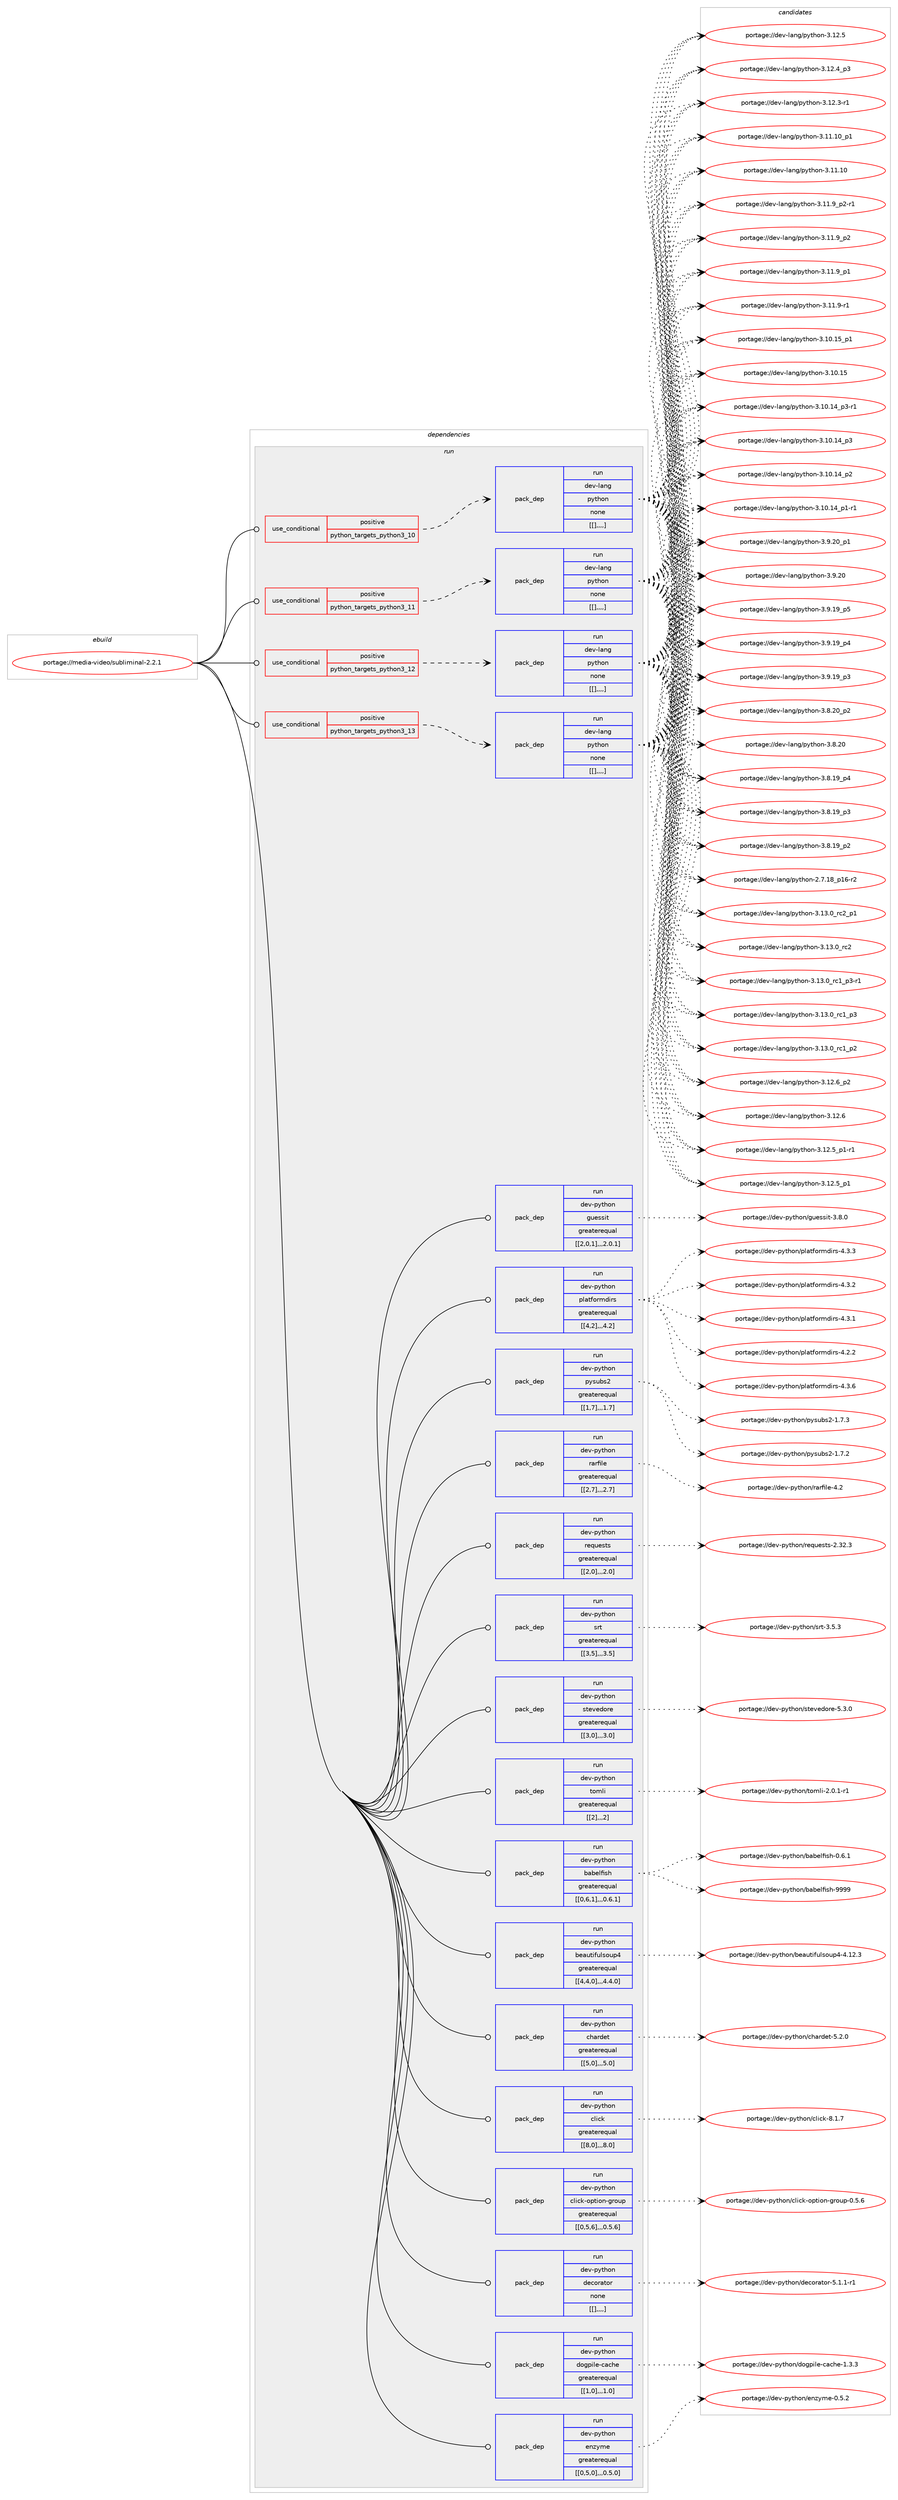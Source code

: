 digraph prolog {

# *************
# Graph options
# *************

newrank=true;
concentrate=true;
compound=true;
graph [rankdir=LR,fontname=Helvetica,fontsize=10,ranksep=1.5];#, ranksep=2.5, nodesep=0.2];
edge  [arrowhead=vee];
node  [fontname=Helvetica,fontsize=10];

# **********
# The ebuild
# **********

subgraph cluster_leftcol {
color=gray;
label=<<i>ebuild</i>>;
id [label="portage://media-video/subliminal-2.2.1", color=red, width=4, href="../media-video/subliminal-2.2.1.svg"];
}

# ****************
# The dependencies
# ****************

subgraph cluster_midcol {
color=gray;
label=<<i>dependencies</i>>;
subgraph cluster_compile {
fillcolor="#eeeeee";
style=filled;
label=<<i>compile</i>>;
}
subgraph cluster_compileandrun {
fillcolor="#eeeeee";
style=filled;
label=<<i>compile and run</i>>;
}
subgraph cluster_run {
fillcolor="#eeeeee";
style=filled;
label=<<i>run</i>>;
subgraph cond89924 {
dependency345415 [label=<<TABLE BORDER="0" CELLBORDER="1" CELLSPACING="0" CELLPADDING="4"><TR><TD ROWSPAN="3" CELLPADDING="10">use_conditional</TD></TR><TR><TD>positive</TD></TR><TR><TD>python_targets_python3_10</TD></TR></TABLE>>, shape=none, color=red];
subgraph pack252915 {
dependency345416 [label=<<TABLE BORDER="0" CELLBORDER="1" CELLSPACING="0" CELLPADDING="4" WIDTH="220"><TR><TD ROWSPAN="6" CELLPADDING="30">pack_dep</TD></TR><TR><TD WIDTH="110">run</TD></TR><TR><TD>dev-lang</TD></TR><TR><TD>python</TD></TR><TR><TD>none</TD></TR><TR><TD>[[],,,,]</TD></TR></TABLE>>, shape=none, color=blue];
}
dependency345415:e -> dependency345416:w [weight=20,style="dashed",arrowhead="vee"];
}
id:e -> dependency345415:w [weight=20,style="solid",arrowhead="odot"];
subgraph cond89925 {
dependency345417 [label=<<TABLE BORDER="0" CELLBORDER="1" CELLSPACING="0" CELLPADDING="4"><TR><TD ROWSPAN="3" CELLPADDING="10">use_conditional</TD></TR><TR><TD>positive</TD></TR><TR><TD>python_targets_python3_11</TD></TR></TABLE>>, shape=none, color=red];
subgraph pack252916 {
dependency345418 [label=<<TABLE BORDER="0" CELLBORDER="1" CELLSPACING="0" CELLPADDING="4" WIDTH="220"><TR><TD ROWSPAN="6" CELLPADDING="30">pack_dep</TD></TR><TR><TD WIDTH="110">run</TD></TR><TR><TD>dev-lang</TD></TR><TR><TD>python</TD></TR><TR><TD>none</TD></TR><TR><TD>[[],,,,]</TD></TR></TABLE>>, shape=none, color=blue];
}
dependency345417:e -> dependency345418:w [weight=20,style="dashed",arrowhead="vee"];
}
id:e -> dependency345417:w [weight=20,style="solid",arrowhead="odot"];
subgraph cond89926 {
dependency345419 [label=<<TABLE BORDER="0" CELLBORDER="1" CELLSPACING="0" CELLPADDING="4"><TR><TD ROWSPAN="3" CELLPADDING="10">use_conditional</TD></TR><TR><TD>positive</TD></TR><TR><TD>python_targets_python3_12</TD></TR></TABLE>>, shape=none, color=red];
subgraph pack252917 {
dependency345420 [label=<<TABLE BORDER="0" CELLBORDER="1" CELLSPACING="0" CELLPADDING="4" WIDTH="220"><TR><TD ROWSPAN="6" CELLPADDING="30">pack_dep</TD></TR><TR><TD WIDTH="110">run</TD></TR><TR><TD>dev-lang</TD></TR><TR><TD>python</TD></TR><TR><TD>none</TD></TR><TR><TD>[[],,,,]</TD></TR></TABLE>>, shape=none, color=blue];
}
dependency345419:e -> dependency345420:w [weight=20,style="dashed",arrowhead="vee"];
}
id:e -> dependency345419:w [weight=20,style="solid",arrowhead="odot"];
subgraph cond89927 {
dependency345421 [label=<<TABLE BORDER="0" CELLBORDER="1" CELLSPACING="0" CELLPADDING="4"><TR><TD ROWSPAN="3" CELLPADDING="10">use_conditional</TD></TR><TR><TD>positive</TD></TR><TR><TD>python_targets_python3_13</TD></TR></TABLE>>, shape=none, color=red];
subgraph pack252918 {
dependency345422 [label=<<TABLE BORDER="0" CELLBORDER="1" CELLSPACING="0" CELLPADDING="4" WIDTH="220"><TR><TD ROWSPAN="6" CELLPADDING="30">pack_dep</TD></TR><TR><TD WIDTH="110">run</TD></TR><TR><TD>dev-lang</TD></TR><TR><TD>python</TD></TR><TR><TD>none</TD></TR><TR><TD>[[],,,,]</TD></TR></TABLE>>, shape=none, color=blue];
}
dependency345421:e -> dependency345422:w [weight=20,style="dashed",arrowhead="vee"];
}
id:e -> dependency345421:w [weight=20,style="solid",arrowhead="odot"];
subgraph pack252919 {
dependency345423 [label=<<TABLE BORDER="0" CELLBORDER="1" CELLSPACING="0" CELLPADDING="4" WIDTH="220"><TR><TD ROWSPAN="6" CELLPADDING="30">pack_dep</TD></TR><TR><TD WIDTH="110">run</TD></TR><TR><TD>dev-python</TD></TR><TR><TD>babelfish</TD></TR><TR><TD>greaterequal</TD></TR><TR><TD>[[0,6,1],,,0.6.1]</TD></TR></TABLE>>, shape=none, color=blue];
}
id:e -> dependency345423:w [weight=20,style="solid",arrowhead="odot"];
subgraph pack252920 {
dependency345424 [label=<<TABLE BORDER="0" CELLBORDER="1" CELLSPACING="0" CELLPADDING="4" WIDTH="220"><TR><TD ROWSPAN="6" CELLPADDING="30">pack_dep</TD></TR><TR><TD WIDTH="110">run</TD></TR><TR><TD>dev-python</TD></TR><TR><TD>beautifulsoup4</TD></TR><TR><TD>greaterequal</TD></TR><TR><TD>[[4,4,0],,,4.4.0]</TD></TR></TABLE>>, shape=none, color=blue];
}
id:e -> dependency345424:w [weight=20,style="solid",arrowhead="odot"];
subgraph pack252921 {
dependency345425 [label=<<TABLE BORDER="0" CELLBORDER="1" CELLSPACING="0" CELLPADDING="4" WIDTH="220"><TR><TD ROWSPAN="6" CELLPADDING="30">pack_dep</TD></TR><TR><TD WIDTH="110">run</TD></TR><TR><TD>dev-python</TD></TR><TR><TD>chardet</TD></TR><TR><TD>greaterequal</TD></TR><TR><TD>[[5,0],,,5.0]</TD></TR></TABLE>>, shape=none, color=blue];
}
id:e -> dependency345425:w [weight=20,style="solid",arrowhead="odot"];
subgraph pack252922 {
dependency345426 [label=<<TABLE BORDER="0" CELLBORDER="1" CELLSPACING="0" CELLPADDING="4" WIDTH="220"><TR><TD ROWSPAN="6" CELLPADDING="30">pack_dep</TD></TR><TR><TD WIDTH="110">run</TD></TR><TR><TD>dev-python</TD></TR><TR><TD>click</TD></TR><TR><TD>greaterequal</TD></TR><TR><TD>[[8,0],,,8.0]</TD></TR></TABLE>>, shape=none, color=blue];
}
id:e -> dependency345426:w [weight=20,style="solid",arrowhead="odot"];
subgraph pack252923 {
dependency345427 [label=<<TABLE BORDER="0" CELLBORDER="1" CELLSPACING="0" CELLPADDING="4" WIDTH="220"><TR><TD ROWSPAN="6" CELLPADDING="30">pack_dep</TD></TR><TR><TD WIDTH="110">run</TD></TR><TR><TD>dev-python</TD></TR><TR><TD>click-option-group</TD></TR><TR><TD>greaterequal</TD></TR><TR><TD>[[0,5,6],,,0.5.6]</TD></TR></TABLE>>, shape=none, color=blue];
}
id:e -> dependency345427:w [weight=20,style="solid",arrowhead="odot"];
subgraph pack252924 {
dependency345428 [label=<<TABLE BORDER="0" CELLBORDER="1" CELLSPACING="0" CELLPADDING="4" WIDTH="220"><TR><TD ROWSPAN="6" CELLPADDING="30">pack_dep</TD></TR><TR><TD WIDTH="110">run</TD></TR><TR><TD>dev-python</TD></TR><TR><TD>decorator</TD></TR><TR><TD>none</TD></TR><TR><TD>[[],,,,]</TD></TR></TABLE>>, shape=none, color=blue];
}
id:e -> dependency345428:w [weight=20,style="solid",arrowhead="odot"];
subgraph pack252925 {
dependency345429 [label=<<TABLE BORDER="0" CELLBORDER="1" CELLSPACING="0" CELLPADDING="4" WIDTH="220"><TR><TD ROWSPAN="6" CELLPADDING="30">pack_dep</TD></TR><TR><TD WIDTH="110">run</TD></TR><TR><TD>dev-python</TD></TR><TR><TD>dogpile-cache</TD></TR><TR><TD>greaterequal</TD></TR><TR><TD>[[1,0],,,1.0]</TD></TR></TABLE>>, shape=none, color=blue];
}
id:e -> dependency345429:w [weight=20,style="solid",arrowhead="odot"];
subgraph pack252926 {
dependency345430 [label=<<TABLE BORDER="0" CELLBORDER="1" CELLSPACING="0" CELLPADDING="4" WIDTH="220"><TR><TD ROWSPAN="6" CELLPADDING="30">pack_dep</TD></TR><TR><TD WIDTH="110">run</TD></TR><TR><TD>dev-python</TD></TR><TR><TD>enzyme</TD></TR><TR><TD>greaterequal</TD></TR><TR><TD>[[0,5,0],,,0.5.0]</TD></TR></TABLE>>, shape=none, color=blue];
}
id:e -> dependency345430:w [weight=20,style="solid",arrowhead="odot"];
subgraph pack252927 {
dependency345431 [label=<<TABLE BORDER="0" CELLBORDER="1" CELLSPACING="0" CELLPADDING="4" WIDTH="220"><TR><TD ROWSPAN="6" CELLPADDING="30">pack_dep</TD></TR><TR><TD WIDTH="110">run</TD></TR><TR><TD>dev-python</TD></TR><TR><TD>guessit</TD></TR><TR><TD>greaterequal</TD></TR><TR><TD>[[2,0,1],,,2.0.1]</TD></TR></TABLE>>, shape=none, color=blue];
}
id:e -> dependency345431:w [weight=20,style="solid",arrowhead="odot"];
subgraph pack252928 {
dependency345432 [label=<<TABLE BORDER="0" CELLBORDER="1" CELLSPACING="0" CELLPADDING="4" WIDTH="220"><TR><TD ROWSPAN="6" CELLPADDING="30">pack_dep</TD></TR><TR><TD WIDTH="110">run</TD></TR><TR><TD>dev-python</TD></TR><TR><TD>platformdirs</TD></TR><TR><TD>greaterequal</TD></TR><TR><TD>[[4,2],,,4.2]</TD></TR></TABLE>>, shape=none, color=blue];
}
id:e -> dependency345432:w [weight=20,style="solid",arrowhead="odot"];
subgraph pack252929 {
dependency345433 [label=<<TABLE BORDER="0" CELLBORDER="1" CELLSPACING="0" CELLPADDING="4" WIDTH="220"><TR><TD ROWSPAN="6" CELLPADDING="30">pack_dep</TD></TR><TR><TD WIDTH="110">run</TD></TR><TR><TD>dev-python</TD></TR><TR><TD>pysubs2</TD></TR><TR><TD>greaterequal</TD></TR><TR><TD>[[1,7],,,1.7]</TD></TR></TABLE>>, shape=none, color=blue];
}
id:e -> dependency345433:w [weight=20,style="solid",arrowhead="odot"];
subgraph pack252930 {
dependency345434 [label=<<TABLE BORDER="0" CELLBORDER="1" CELLSPACING="0" CELLPADDING="4" WIDTH="220"><TR><TD ROWSPAN="6" CELLPADDING="30">pack_dep</TD></TR><TR><TD WIDTH="110">run</TD></TR><TR><TD>dev-python</TD></TR><TR><TD>rarfile</TD></TR><TR><TD>greaterequal</TD></TR><TR><TD>[[2,7],,,2.7]</TD></TR></TABLE>>, shape=none, color=blue];
}
id:e -> dependency345434:w [weight=20,style="solid",arrowhead="odot"];
subgraph pack252931 {
dependency345435 [label=<<TABLE BORDER="0" CELLBORDER="1" CELLSPACING="0" CELLPADDING="4" WIDTH="220"><TR><TD ROWSPAN="6" CELLPADDING="30">pack_dep</TD></TR><TR><TD WIDTH="110">run</TD></TR><TR><TD>dev-python</TD></TR><TR><TD>requests</TD></TR><TR><TD>greaterequal</TD></TR><TR><TD>[[2,0],,,2.0]</TD></TR></TABLE>>, shape=none, color=blue];
}
id:e -> dependency345435:w [weight=20,style="solid",arrowhead="odot"];
subgraph pack252932 {
dependency345436 [label=<<TABLE BORDER="0" CELLBORDER="1" CELLSPACING="0" CELLPADDING="4" WIDTH="220"><TR><TD ROWSPAN="6" CELLPADDING="30">pack_dep</TD></TR><TR><TD WIDTH="110">run</TD></TR><TR><TD>dev-python</TD></TR><TR><TD>srt</TD></TR><TR><TD>greaterequal</TD></TR><TR><TD>[[3,5],,,3.5]</TD></TR></TABLE>>, shape=none, color=blue];
}
id:e -> dependency345436:w [weight=20,style="solid",arrowhead="odot"];
subgraph pack252933 {
dependency345437 [label=<<TABLE BORDER="0" CELLBORDER="1" CELLSPACING="0" CELLPADDING="4" WIDTH="220"><TR><TD ROWSPAN="6" CELLPADDING="30">pack_dep</TD></TR><TR><TD WIDTH="110">run</TD></TR><TR><TD>dev-python</TD></TR><TR><TD>stevedore</TD></TR><TR><TD>greaterequal</TD></TR><TR><TD>[[3,0],,,3.0]</TD></TR></TABLE>>, shape=none, color=blue];
}
id:e -> dependency345437:w [weight=20,style="solid",arrowhead="odot"];
subgraph pack252934 {
dependency345438 [label=<<TABLE BORDER="0" CELLBORDER="1" CELLSPACING="0" CELLPADDING="4" WIDTH="220"><TR><TD ROWSPAN="6" CELLPADDING="30">pack_dep</TD></TR><TR><TD WIDTH="110">run</TD></TR><TR><TD>dev-python</TD></TR><TR><TD>tomli</TD></TR><TR><TD>greaterequal</TD></TR><TR><TD>[[2],,,2]</TD></TR></TABLE>>, shape=none, color=blue];
}
id:e -> dependency345438:w [weight=20,style="solid",arrowhead="odot"];
}
}

# **************
# The candidates
# **************

subgraph cluster_choices {
rank=same;
color=gray;
label=<<i>candidates</i>>;

subgraph choice252915 {
color=black;
nodesep=1;
choice100101118451089711010347112121116104111110455146495146489511499509511249 [label="portage://dev-lang/python-3.13.0_rc2_p1", color=red, width=4,href="../dev-lang/python-3.13.0_rc2_p1.svg"];
choice10010111845108971101034711212111610411111045514649514648951149950 [label="portage://dev-lang/python-3.13.0_rc2", color=red, width=4,href="../dev-lang/python-3.13.0_rc2.svg"];
choice1001011184510897110103471121211161041111104551464951464895114994995112514511449 [label="portage://dev-lang/python-3.13.0_rc1_p3-r1", color=red, width=4,href="../dev-lang/python-3.13.0_rc1_p3-r1.svg"];
choice100101118451089711010347112121116104111110455146495146489511499499511251 [label="portage://dev-lang/python-3.13.0_rc1_p3", color=red, width=4,href="../dev-lang/python-3.13.0_rc1_p3.svg"];
choice100101118451089711010347112121116104111110455146495146489511499499511250 [label="portage://dev-lang/python-3.13.0_rc1_p2", color=red, width=4,href="../dev-lang/python-3.13.0_rc1_p2.svg"];
choice100101118451089711010347112121116104111110455146495046549511250 [label="portage://dev-lang/python-3.12.6_p2", color=red, width=4,href="../dev-lang/python-3.12.6_p2.svg"];
choice10010111845108971101034711212111610411111045514649504654 [label="portage://dev-lang/python-3.12.6", color=red, width=4,href="../dev-lang/python-3.12.6.svg"];
choice1001011184510897110103471121211161041111104551464950465395112494511449 [label="portage://dev-lang/python-3.12.5_p1-r1", color=red, width=4,href="../dev-lang/python-3.12.5_p1-r1.svg"];
choice100101118451089711010347112121116104111110455146495046539511249 [label="portage://dev-lang/python-3.12.5_p1", color=red, width=4,href="../dev-lang/python-3.12.5_p1.svg"];
choice10010111845108971101034711212111610411111045514649504653 [label="portage://dev-lang/python-3.12.5", color=red, width=4,href="../dev-lang/python-3.12.5.svg"];
choice100101118451089711010347112121116104111110455146495046529511251 [label="portage://dev-lang/python-3.12.4_p3", color=red, width=4,href="../dev-lang/python-3.12.4_p3.svg"];
choice100101118451089711010347112121116104111110455146495046514511449 [label="portage://dev-lang/python-3.12.3-r1", color=red, width=4,href="../dev-lang/python-3.12.3-r1.svg"];
choice10010111845108971101034711212111610411111045514649494649489511249 [label="portage://dev-lang/python-3.11.10_p1", color=red, width=4,href="../dev-lang/python-3.11.10_p1.svg"];
choice1001011184510897110103471121211161041111104551464949464948 [label="portage://dev-lang/python-3.11.10", color=red, width=4,href="../dev-lang/python-3.11.10.svg"];
choice1001011184510897110103471121211161041111104551464949465795112504511449 [label="portage://dev-lang/python-3.11.9_p2-r1", color=red, width=4,href="../dev-lang/python-3.11.9_p2-r1.svg"];
choice100101118451089711010347112121116104111110455146494946579511250 [label="portage://dev-lang/python-3.11.9_p2", color=red, width=4,href="../dev-lang/python-3.11.9_p2.svg"];
choice100101118451089711010347112121116104111110455146494946579511249 [label="portage://dev-lang/python-3.11.9_p1", color=red, width=4,href="../dev-lang/python-3.11.9_p1.svg"];
choice100101118451089711010347112121116104111110455146494946574511449 [label="portage://dev-lang/python-3.11.9-r1", color=red, width=4,href="../dev-lang/python-3.11.9-r1.svg"];
choice10010111845108971101034711212111610411111045514649484649539511249 [label="portage://dev-lang/python-3.10.15_p1", color=red, width=4,href="../dev-lang/python-3.10.15_p1.svg"];
choice1001011184510897110103471121211161041111104551464948464953 [label="portage://dev-lang/python-3.10.15", color=red, width=4,href="../dev-lang/python-3.10.15.svg"];
choice100101118451089711010347112121116104111110455146494846495295112514511449 [label="portage://dev-lang/python-3.10.14_p3-r1", color=red, width=4,href="../dev-lang/python-3.10.14_p3-r1.svg"];
choice10010111845108971101034711212111610411111045514649484649529511251 [label="portage://dev-lang/python-3.10.14_p3", color=red, width=4,href="../dev-lang/python-3.10.14_p3.svg"];
choice10010111845108971101034711212111610411111045514649484649529511250 [label="portage://dev-lang/python-3.10.14_p2", color=red, width=4,href="../dev-lang/python-3.10.14_p2.svg"];
choice100101118451089711010347112121116104111110455146494846495295112494511449 [label="portage://dev-lang/python-3.10.14_p1-r1", color=red, width=4,href="../dev-lang/python-3.10.14_p1-r1.svg"];
choice100101118451089711010347112121116104111110455146574650489511249 [label="portage://dev-lang/python-3.9.20_p1", color=red, width=4,href="../dev-lang/python-3.9.20_p1.svg"];
choice10010111845108971101034711212111610411111045514657465048 [label="portage://dev-lang/python-3.9.20", color=red, width=4,href="../dev-lang/python-3.9.20.svg"];
choice100101118451089711010347112121116104111110455146574649579511253 [label="portage://dev-lang/python-3.9.19_p5", color=red, width=4,href="../dev-lang/python-3.9.19_p5.svg"];
choice100101118451089711010347112121116104111110455146574649579511252 [label="portage://dev-lang/python-3.9.19_p4", color=red, width=4,href="../dev-lang/python-3.9.19_p4.svg"];
choice100101118451089711010347112121116104111110455146574649579511251 [label="portage://dev-lang/python-3.9.19_p3", color=red, width=4,href="../dev-lang/python-3.9.19_p3.svg"];
choice100101118451089711010347112121116104111110455146564650489511250 [label="portage://dev-lang/python-3.8.20_p2", color=red, width=4,href="../dev-lang/python-3.8.20_p2.svg"];
choice10010111845108971101034711212111610411111045514656465048 [label="portage://dev-lang/python-3.8.20", color=red, width=4,href="../dev-lang/python-3.8.20.svg"];
choice100101118451089711010347112121116104111110455146564649579511252 [label="portage://dev-lang/python-3.8.19_p4", color=red, width=4,href="../dev-lang/python-3.8.19_p4.svg"];
choice100101118451089711010347112121116104111110455146564649579511251 [label="portage://dev-lang/python-3.8.19_p3", color=red, width=4,href="../dev-lang/python-3.8.19_p3.svg"];
choice100101118451089711010347112121116104111110455146564649579511250 [label="portage://dev-lang/python-3.8.19_p2", color=red, width=4,href="../dev-lang/python-3.8.19_p2.svg"];
choice100101118451089711010347112121116104111110455046554649569511249544511450 [label="portage://dev-lang/python-2.7.18_p16-r2", color=red, width=4,href="../dev-lang/python-2.7.18_p16-r2.svg"];
dependency345416:e -> choice100101118451089711010347112121116104111110455146495146489511499509511249:w [style=dotted,weight="100"];
dependency345416:e -> choice10010111845108971101034711212111610411111045514649514648951149950:w [style=dotted,weight="100"];
dependency345416:e -> choice1001011184510897110103471121211161041111104551464951464895114994995112514511449:w [style=dotted,weight="100"];
dependency345416:e -> choice100101118451089711010347112121116104111110455146495146489511499499511251:w [style=dotted,weight="100"];
dependency345416:e -> choice100101118451089711010347112121116104111110455146495146489511499499511250:w [style=dotted,weight="100"];
dependency345416:e -> choice100101118451089711010347112121116104111110455146495046549511250:w [style=dotted,weight="100"];
dependency345416:e -> choice10010111845108971101034711212111610411111045514649504654:w [style=dotted,weight="100"];
dependency345416:e -> choice1001011184510897110103471121211161041111104551464950465395112494511449:w [style=dotted,weight="100"];
dependency345416:e -> choice100101118451089711010347112121116104111110455146495046539511249:w [style=dotted,weight="100"];
dependency345416:e -> choice10010111845108971101034711212111610411111045514649504653:w [style=dotted,weight="100"];
dependency345416:e -> choice100101118451089711010347112121116104111110455146495046529511251:w [style=dotted,weight="100"];
dependency345416:e -> choice100101118451089711010347112121116104111110455146495046514511449:w [style=dotted,weight="100"];
dependency345416:e -> choice10010111845108971101034711212111610411111045514649494649489511249:w [style=dotted,weight="100"];
dependency345416:e -> choice1001011184510897110103471121211161041111104551464949464948:w [style=dotted,weight="100"];
dependency345416:e -> choice1001011184510897110103471121211161041111104551464949465795112504511449:w [style=dotted,weight="100"];
dependency345416:e -> choice100101118451089711010347112121116104111110455146494946579511250:w [style=dotted,weight="100"];
dependency345416:e -> choice100101118451089711010347112121116104111110455146494946579511249:w [style=dotted,weight="100"];
dependency345416:e -> choice100101118451089711010347112121116104111110455146494946574511449:w [style=dotted,weight="100"];
dependency345416:e -> choice10010111845108971101034711212111610411111045514649484649539511249:w [style=dotted,weight="100"];
dependency345416:e -> choice1001011184510897110103471121211161041111104551464948464953:w [style=dotted,weight="100"];
dependency345416:e -> choice100101118451089711010347112121116104111110455146494846495295112514511449:w [style=dotted,weight="100"];
dependency345416:e -> choice10010111845108971101034711212111610411111045514649484649529511251:w [style=dotted,weight="100"];
dependency345416:e -> choice10010111845108971101034711212111610411111045514649484649529511250:w [style=dotted,weight="100"];
dependency345416:e -> choice100101118451089711010347112121116104111110455146494846495295112494511449:w [style=dotted,weight="100"];
dependency345416:e -> choice100101118451089711010347112121116104111110455146574650489511249:w [style=dotted,weight="100"];
dependency345416:e -> choice10010111845108971101034711212111610411111045514657465048:w [style=dotted,weight="100"];
dependency345416:e -> choice100101118451089711010347112121116104111110455146574649579511253:w [style=dotted,weight="100"];
dependency345416:e -> choice100101118451089711010347112121116104111110455146574649579511252:w [style=dotted,weight="100"];
dependency345416:e -> choice100101118451089711010347112121116104111110455146574649579511251:w [style=dotted,weight="100"];
dependency345416:e -> choice100101118451089711010347112121116104111110455146564650489511250:w [style=dotted,weight="100"];
dependency345416:e -> choice10010111845108971101034711212111610411111045514656465048:w [style=dotted,weight="100"];
dependency345416:e -> choice100101118451089711010347112121116104111110455146564649579511252:w [style=dotted,weight="100"];
dependency345416:e -> choice100101118451089711010347112121116104111110455146564649579511251:w [style=dotted,weight="100"];
dependency345416:e -> choice100101118451089711010347112121116104111110455146564649579511250:w [style=dotted,weight="100"];
dependency345416:e -> choice100101118451089711010347112121116104111110455046554649569511249544511450:w [style=dotted,weight="100"];
}
subgraph choice252916 {
color=black;
nodesep=1;
choice100101118451089711010347112121116104111110455146495146489511499509511249 [label="portage://dev-lang/python-3.13.0_rc2_p1", color=red, width=4,href="../dev-lang/python-3.13.0_rc2_p1.svg"];
choice10010111845108971101034711212111610411111045514649514648951149950 [label="portage://dev-lang/python-3.13.0_rc2", color=red, width=4,href="../dev-lang/python-3.13.0_rc2.svg"];
choice1001011184510897110103471121211161041111104551464951464895114994995112514511449 [label="portage://dev-lang/python-3.13.0_rc1_p3-r1", color=red, width=4,href="../dev-lang/python-3.13.0_rc1_p3-r1.svg"];
choice100101118451089711010347112121116104111110455146495146489511499499511251 [label="portage://dev-lang/python-3.13.0_rc1_p3", color=red, width=4,href="../dev-lang/python-3.13.0_rc1_p3.svg"];
choice100101118451089711010347112121116104111110455146495146489511499499511250 [label="portage://dev-lang/python-3.13.0_rc1_p2", color=red, width=4,href="../dev-lang/python-3.13.0_rc1_p2.svg"];
choice100101118451089711010347112121116104111110455146495046549511250 [label="portage://dev-lang/python-3.12.6_p2", color=red, width=4,href="../dev-lang/python-3.12.6_p2.svg"];
choice10010111845108971101034711212111610411111045514649504654 [label="portage://dev-lang/python-3.12.6", color=red, width=4,href="../dev-lang/python-3.12.6.svg"];
choice1001011184510897110103471121211161041111104551464950465395112494511449 [label="portage://dev-lang/python-3.12.5_p1-r1", color=red, width=4,href="../dev-lang/python-3.12.5_p1-r1.svg"];
choice100101118451089711010347112121116104111110455146495046539511249 [label="portage://dev-lang/python-3.12.5_p1", color=red, width=4,href="../dev-lang/python-3.12.5_p1.svg"];
choice10010111845108971101034711212111610411111045514649504653 [label="portage://dev-lang/python-3.12.5", color=red, width=4,href="../dev-lang/python-3.12.5.svg"];
choice100101118451089711010347112121116104111110455146495046529511251 [label="portage://dev-lang/python-3.12.4_p3", color=red, width=4,href="../dev-lang/python-3.12.4_p3.svg"];
choice100101118451089711010347112121116104111110455146495046514511449 [label="portage://dev-lang/python-3.12.3-r1", color=red, width=4,href="../dev-lang/python-3.12.3-r1.svg"];
choice10010111845108971101034711212111610411111045514649494649489511249 [label="portage://dev-lang/python-3.11.10_p1", color=red, width=4,href="../dev-lang/python-3.11.10_p1.svg"];
choice1001011184510897110103471121211161041111104551464949464948 [label="portage://dev-lang/python-3.11.10", color=red, width=4,href="../dev-lang/python-3.11.10.svg"];
choice1001011184510897110103471121211161041111104551464949465795112504511449 [label="portage://dev-lang/python-3.11.9_p2-r1", color=red, width=4,href="../dev-lang/python-3.11.9_p2-r1.svg"];
choice100101118451089711010347112121116104111110455146494946579511250 [label="portage://dev-lang/python-3.11.9_p2", color=red, width=4,href="../dev-lang/python-3.11.9_p2.svg"];
choice100101118451089711010347112121116104111110455146494946579511249 [label="portage://dev-lang/python-3.11.9_p1", color=red, width=4,href="../dev-lang/python-3.11.9_p1.svg"];
choice100101118451089711010347112121116104111110455146494946574511449 [label="portage://dev-lang/python-3.11.9-r1", color=red, width=4,href="../dev-lang/python-3.11.9-r1.svg"];
choice10010111845108971101034711212111610411111045514649484649539511249 [label="portage://dev-lang/python-3.10.15_p1", color=red, width=4,href="../dev-lang/python-3.10.15_p1.svg"];
choice1001011184510897110103471121211161041111104551464948464953 [label="portage://dev-lang/python-3.10.15", color=red, width=4,href="../dev-lang/python-3.10.15.svg"];
choice100101118451089711010347112121116104111110455146494846495295112514511449 [label="portage://dev-lang/python-3.10.14_p3-r1", color=red, width=4,href="../dev-lang/python-3.10.14_p3-r1.svg"];
choice10010111845108971101034711212111610411111045514649484649529511251 [label="portage://dev-lang/python-3.10.14_p3", color=red, width=4,href="../dev-lang/python-3.10.14_p3.svg"];
choice10010111845108971101034711212111610411111045514649484649529511250 [label="portage://dev-lang/python-3.10.14_p2", color=red, width=4,href="../dev-lang/python-3.10.14_p2.svg"];
choice100101118451089711010347112121116104111110455146494846495295112494511449 [label="portage://dev-lang/python-3.10.14_p1-r1", color=red, width=4,href="../dev-lang/python-3.10.14_p1-r1.svg"];
choice100101118451089711010347112121116104111110455146574650489511249 [label="portage://dev-lang/python-3.9.20_p1", color=red, width=4,href="../dev-lang/python-3.9.20_p1.svg"];
choice10010111845108971101034711212111610411111045514657465048 [label="portage://dev-lang/python-3.9.20", color=red, width=4,href="../dev-lang/python-3.9.20.svg"];
choice100101118451089711010347112121116104111110455146574649579511253 [label="portage://dev-lang/python-3.9.19_p5", color=red, width=4,href="../dev-lang/python-3.9.19_p5.svg"];
choice100101118451089711010347112121116104111110455146574649579511252 [label="portage://dev-lang/python-3.9.19_p4", color=red, width=4,href="../dev-lang/python-3.9.19_p4.svg"];
choice100101118451089711010347112121116104111110455146574649579511251 [label="portage://dev-lang/python-3.9.19_p3", color=red, width=4,href="../dev-lang/python-3.9.19_p3.svg"];
choice100101118451089711010347112121116104111110455146564650489511250 [label="portage://dev-lang/python-3.8.20_p2", color=red, width=4,href="../dev-lang/python-3.8.20_p2.svg"];
choice10010111845108971101034711212111610411111045514656465048 [label="portage://dev-lang/python-3.8.20", color=red, width=4,href="../dev-lang/python-3.8.20.svg"];
choice100101118451089711010347112121116104111110455146564649579511252 [label="portage://dev-lang/python-3.8.19_p4", color=red, width=4,href="../dev-lang/python-3.8.19_p4.svg"];
choice100101118451089711010347112121116104111110455146564649579511251 [label="portage://dev-lang/python-3.8.19_p3", color=red, width=4,href="../dev-lang/python-3.8.19_p3.svg"];
choice100101118451089711010347112121116104111110455146564649579511250 [label="portage://dev-lang/python-3.8.19_p2", color=red, width=4,href="../dev-lang/python-3.8.19_p2.svg"];
choice100101118451089711010347112121116104111110455046554649569511249544511450 [label="portage://dev-lang/python-2.7.18_p16-r2", color=red, width=4,href="../dev-lang/python-2.7.18_p16-r2.svg"];
dependency345418:e -> choice100101118451089711010347112121116104111110455146495146489511499509511249:w [style=dotted,weight="100"];
dependency345418:e -> choice10010111845108971101034711212111610411111045514649514648951149950:w [style=dotted,weight="100"];
dependency345418:e -> choice1001011184510897110103471121211161041111104551464951464895114994995112514511449:w [style=dotted,weight="100"];
dependency345418:e -> choice100101118451089711010347112121116104111110455146495146489511499499511251:w [style=dotted,weight="100"];
dependency345418:e -> choice100101118451089711010347112121116104111110455146495146489511499499511250:w [style=dotted,weight="100"];
dependency345418:e -> choice100101118451089711010347112121116104111110455146495046549511250:w [style=dotted,weight="100"];
dependency345418:e -> choice10010111845108971101034711212111610411111045514649504654:w [style=dotted,weight="100"];
dependency345418:e -> choice1001011184510897110103471121211161041111104551464950465395112494511449:w [style=dotted,weight="100"];
dependency345418:e -> choice100101118451089711010347112121116104111110455146495046539511249:w [style=dotted,weight="100"];
dependency345418:e -> choice10010111845108971101034711212111610411111045514649504653:w [style=dotted,weight="100"];
dependency345418:e -> choice100101118451089711010347112121116104111110455146495046529511251:w [style=dotted,weight="100"];
dependency345418:e -> choice100101118451089711010347112121116104111110455146495046514511449:w [style=dotted,weight="100"];
dependency345418:e -> choice10010111845108971101034711212111610411111045514649494649489511249:w [style=dotted,weight="100"];
dependency345418:e -> choice1001011184510897110103471121211161041111104551464949464948:w [style=dotted,weight="100"];
dependency345418:e -> choice1001011184510897110103471121211161041111104551464949465795112504511449:w [style=dotted,weight="100"];
dependency345418:e -> choice100101118451089711010347112121116104111110455146494946579511250:w [style=dotted,weight="100"];
dependency345418:e -> choice100101118451089711010347112121116104111110455146494946579511249:w [style=dotted,weight="100"];
dependency345418:e -> choice100101118451089711010347112121116104111110455146494946574511449:w [style=dotted,weight="100"];
dependency345418:e -> choice10010111845108971101034711212111610411111045514649484649539511249:w [style=dotted,weight="100"];
dependency345418:e -> choice1001011184510897110103471121211161041111104551464948464953:w [style=dotted,weight="100"];
dependency345418:e -> choice100101118451089711010347112121116104111110455146494846495295112514511449:w [style=dotted,weight="100"];
dependency345418:e -> choice10010111845108971101034711212111610411111045514649484649529511251:w [style=dotted,weight="100"];
dependency345418:e -> choice10010111845108971101034711212111610411111045514649484649529511250:w [style=dotted,weight="100"];
dependency345418:e -> choice100101118451089711010347112121116104111110455146494846495295112494511449:w [style=dotted,weight="100"];
dependency345418:e -> choice100101118451089711010347112121116104111110455146574650489511249:w [style=dotted,weight="100"];
dependency345418:e -> choice10010111845108971101034711212111610411111045514657465048:w [style=dotted,weight="100"];
dependency345418:e -> choice100101118451089711010347112121116104111110455146574649579511253:w [style=dotted,weight="100"];
dependency345418:e -> choice100101118451089711010347112121116104111110455146574649579511252:w [style=dotted,weight="100"];
dependency345418:e -> choice100101118451089711010347112121116104111110455146574649579511251:w [style=dotted,weight="100"];
dependency345418:e -> choice100101118451089711010347112121116104111110455146564650489511250:w [style=dotted,weight="100"];
dependency345418:e -> choice10010111845108971101034711212111610411111045514656465048:w [style=dotted,weight="100"];
dependency345418:e -> choice100101118451089711010347112121116104111110455146564649579511252:w [style=dotted,weight="100"];
dependency345418:e -> choice100101118451089711010347112121116104111110455146564649579511251:w [style=dotted,weight="100"];
dependency345418:e -> choice100101118451089711010347112121116104111110455146564649579511250:w [style=dotted,weight="100"];
dependency345418:e -> choice100101118451089711010347112121116104111110455046554649569511249544511450:w [style=dotted,weight="100"];
}
subgraph choice252917 {
color=black;
nodesep=1;
choice100101118451089711010347112121116104111110455146495146489511499509511249 [label="portage://dev-lang/python-3.13.0_rc2_p1", color=red, width=4,href="../dev-lang/python-3.13.0_rc2_p1.svg"];
choice10010111845108971101034711212111610411111045514649514648951149950 [label="portage://dev-lang/python-3.13.0_rc2", color=red, width=4,href="../dev-lang/python-3.13.0_rc2.svg"];
choice1001011184510897110103471121211161041111104551464951464895114994995112514511449 [label="portage://dev-lang/python-3.13.0_rc1_p3-r1", color=red, width=4,href="../dev-lang/python-3.13.0_rc1_p3-r1.svg"];
choice100101118451089711010347112121116104111110455146495146489511499499511251 [label="portage://dev-lang/python-3.13.0_rc1_p3", color=red, width=4,href="../dev-lang/python-3.13.0_rc1_p3.svg"];
choice100101118451089711010347112121116104111110455146495146489511499499511250 [label="portage://dev-lang/python-3.13.0_rc1_p2", color=red, width=4,href="../dev-lang/python-3.13.0_rc1_p2.svg"];
choice100101118451089711010347112121116104111110455146495046549511250 [label="portage://dev-lang/python-3.12.6_p2", color=red, width=4,href="../dev-lang/python-3.12.6_p2.svg"];
choice10010111845108971101034711212111610411111045514649504654 [label="portage://dev-lang/python-3.12.6", color=red, width=4,href="../dev-lang/python-3.12.6.svg"];
choice1001011184510897110103471121211161041111104551464950465395112494511449 [label="portage://dev-lang/python-3.12.5_p1-r1", color=red, width=4,href="../dev-lang/python-3.12.5_p1-r1.svg"];
choice100101118451089711010347112121116104111110455146495046539511249 [label="portage://dev-lang/python-3.12.5_p1", color=red, width=4,href="../dev-lang/python-3.12.5_p1.svg"];
choice10010111845108971101034711212111610411111045514649504653 [label="portage://dev-lang/python-3.12.5", color=red, width=4,href="../dev-lang/python-3.12.5.svg"];
choice100101118451089711010347112121116104111110455146495046529511251 [label="portage://dev-lang/python-3.12.4_p3", color=red, width=4,href="../dev-lang/python-3.12.4_p3.svg"];
choice100101118451089711010347112121116104111110455146495046514511449 [label="portage://dev-lang/python-3.12.3-r1", color=red, width=4,href="../dev-lang/python-3.12.3-r1.svg"];
choice10010111845108971101034711212111610411111045514649494649489511249 [label="portage://dev-lang/python-3.11.10_p1", color=red, width=4,href="../dev-lang/python-3.11.10_p1.svg"];
choice1001011184510897110103471121211161041111104551464949464948 [label="portage://dev-lang/python-3.11.10", color=red, width=4,href="../dev-lang/python-3.11.10.svg"];
choice1001011184510897110103471121211161041111104551464949465795112504511449 [label="portage://dev-lang/python-3.11.9_p2-r1", color=red, width=4,href="../dev-lang/python-3.11.9_p2-r1.svg"];
choice100101118451089711010347112121116104111110455146494946579511250 [label="portage://dev-lang/python-3.11.9_p2", color=red, width=4,href="../dev-lang/python-3.11.9_p2.svg"];
choice100101118451089711010347112121116104111110455146494946579511249 [label="portage://dev-lang/python-3.11.9_p1", color=red, width=4,href="../dev-lang/python-3.11.9_p1.svg"];
choice100101118451089711010347112121116104111110455146494946574511449 [label="portage://dev-lang/python-3.11.9-r1", color=red, width=4,href="../dev-lang/python-3.11.9-r1.svg"];
choice10010111845108971101034711212111610411111045514649484649539511249 [label="portage://dev-lang/python-3.10.15_p1", color=red, width=4,href="../dev-lang/python-3.10.15_p1.svg"];
choice1001011184510897110103471121211161041111104551464948464953 [label="portage://dev-lang/python-3.10.15", color=red, width=4,href="../dev-lang/python-3.10.15.svg"];
choice100101118451089711010347112121116104111110455146494846495295112514511449 [label="portage://dev-lang/python-3.10.14_p3-r1", color=red, width=4,href="../dev-lang/python-3.10.14_p3-r1.svg"];
choice10010111845108971101034711212111610411111045514649484649529511251 [label="portage://dev-lang/python-3.10.14_p3", color=red, width=4,href="../dev-lang/python-3.10.14_p3.svg"];
choice10010111845108971101034711212111610411111045514649484649529511250 [label="portage://dev-lang/python-3.10.14_p2", color=red, width=4,href="../dev-lang/python-3.10.14_p2.svg"];
choice100101118451089711010347112121116104111110455146494846495295112494511449 [label="portage://dev-lang/python-3.10.14_p1-r1", color=red, width=4,href="../dev-lang/python-3.10.14_p1-r1.svg"];
choice100101118451089711010347112121116104111110455146574650489511249 [label="portage://dev-lang/python-3.9.20_p1", color=red, width=4,href="../dev-lang/python-3.9.20_p1.svg"];
choice10010111845108971101034711212111610411111045514657465048 [label="portage://dev-lang/python-3.9.20", color=red, width=4,href="../dev-lang/python-3.9.20.svg"];
choice100101118451089711010347112121116104111110455146574649579511253 [label="portage://dev-lang/python-3.9.19_p5", color=red, width=4,href="../dev-lang/python-3.9.19_p5.svg"];
choice100101118451089711010347112121116104111110455146574649579511252 [label="portage://dev-lang/python-3.9.19_p4", color=red, width=4,href="../dev-lang/python-3.9.19_p4.svg"];
choice100101118451089711010347112121116104111110455146574649579511251 [label="portage://dev-lang/python-3.9.19_p3", color=red, width=4,href="../dev-lang/python-3.9.19_p3.svg"];
choice100101118451089711010347112121116104111110455146564650489511250 [label="portage://dev-lang/python-3.8.20_p2", color=red, width=4,href="../dev-lang/python-3.8.20_p2.svg"];
choice10010111845108971101034711212111610411111045514656465048 [label="portage://dev-lang/python-3.8.20", color=red, width=4,href="../dev-lang/python-3.8.20.svg"];
choice100101118451089711010347112121116104111110455146564649579511252 [label="portage://dev-lang/python-3.8.19_p4", color=red, width=4,href="../dev-lang/python-3.8.19_p4.svg"];
choice100101118451089711010347112121116104111110455146564649579511251 [label="portage://dev-lang/python-3.8.19_p3", color=red, width=4,href="../dev-lang/python-3.8.19_p3.svg"];
choice100101118451089711010347112121116104111110455146564649579511250 [label="portage://dev-lang/python-3.8.19_p2", color=red, width=4,href="../dev-lang/python-3.8.19_p2.svg"];
choice100101118451089711010347112121116104111110455046554649569511249544511450 [label="portage://dev-lang/python-2.7.18_p16-r2", color=red, width=4,href="../dev-lang/python-2.7.18_p16-r2.svg"];
dependency345420:e -> choice100101118451089711010347112121116104111110455146495146489511499509511249:w [style=dotted,weight="100"];
dependency345420:e -> choice10010111845108971101034711212111610411111045514649514648951149950:w [style=dotted,weight="100"];
dependency345420:e -> choice1001011184510897110103471121211161041111104551464951464895114994995112514511449:w [style=dotted,weight="100"];
dependency345420:e -> choice100101118451089711010347112121116104111110455146495146489511499499511251:w [style=dotted,weight="100"];
dependency345420:e -> choice100101118451089711010347112121116104111110455146495146489511499499511250:w [style=dotted,weight="100"];
dependency345420:e -> choice100101118451089711010347112121116104111110455146495046549511250:w [style=dotted,weight="100"];
dependency345420:e -> choice10010111845108971101034711212111610411111045514649504654:w [style=dotted,weight="100"];
dependency345420:e -> choice1001011184510897110103471121211161041111104551464950465395112494511449:w [style=dotted,weight="100"];
dependency345420:e -> choice100101118451089711010347112121116104111110455146495046539511249:w [style=dotted,weight="100"];
dependency345420:e -> choice10010111845108971101034711212111610411111045514649504653:w [style=dotted,weight="100"];
dependency345420:e -> choice100101118451089711010347112121116104111110455146495046529511251:w [style=dotted,weight="100"];
dependency345420:e -> choice100101118451089711010347112121116104111110455146495046514511449:w [style=dotted,weight="100"];
dependency345420:e -> choice10010111845108971101034711212111610411111045514649494649489511249:w [style=dotted,weight="100"];
dependency345420:e -> choice1001011184510897110103471121211161041111104551464949464948:w [style=dotted,weight="100"];
dependency345420:e -> choice1001011184510897110103471121211161041111104551464949465795112504511449:w [style=dotted,weight="100"];
dependency345420:e -> choice100101118451089711010347112121116104111110455146494946579511250:w [style=dotted,weight="100"];
dependency345420:e -> choice100101118451089711010347112121116104111110455146494946579511249:w [style=dotted,weight="100"];
dependency345420:e -> choice100101118451089711010347112121116104111110455146494946574511449:w [style=dotted,weight="100"];
dependency345420:e -> choice10010111845108971101034711212111610411111045514649484649539511249:w [style=dotted,weight="100"];
dependency345420:e -> choice1001011184510897110103471121211161041111104551464948464953:w [style=dotted,weight="100"];
dependency345420:e -> choice100101118451089711010347112121116104111110455146494846495295112514511449:w [style=dotted,weight="100"];
dependency345420:e -> choice10010111845108971101034711212111610411111045514649484649529511251:w [style=dotted,weight="100"];
dependency345420:e -> choice10010111845108971101034711212111610411111045514649484649529511250:w [style=dotted,weight="100"];
dependency345420:e -> choice100101118451089711010347112121116104111110455146494846495295112494511449:w [style=dotted,weight="100"];
dependency345420:e -> choice100101118451089711010347112121116104111110455146574650489511249:w [style=dotted,weight="100"];
dependency345420:e -> choice10010111845108971101034711212111610411111045514657465048:w [style=dotted,weight="100"];
dependency345420:e -> choice100101118451089711010347112121116104111110455146574649579511253:w [style=dotted,weight="100"];
dependency345420:e -> choice100101118451089711010347112121116104111110455146574649579511252:w [style=dotted,weight="100"];
dependency345420:e -> choice100101118451089711010347112121116104111110455146574649579511251:w [style=dotted,weight="100"];
dependency345420:e -> choice100101118451089711010347112121116104111110455146564650489511250:w [style=dotted,weight="100"];
dependency345420:e -> choice10010111845108971101034711212111610411111045514656465048:w [style=dotted,weight="100"];
dependency345420:e -> choice100101118451089711010347112121116104111110455146564649579511252:w [style=dotted,weight="100"];
dependency345420:e -> choice100101118451089711010347112121116104111110455146564649579511251:w [style=dotted,weight="100"];
dependency345420:e -> choice100101118451089711010347112121116104111110455146564649579511250:w [style=dotted,weight="100"];
dependency345420:e -> choice100101118451089711010347112121116104111110455046554649569511249544511450:w [style=dotted,weight="100"];
}
subgraph choice252918 {
color=black;
nodesep=1;
choice100101118451089711010347112121116104111110455146495146489511499509511249 [label="portage://dev-lang/python-3.13.0_rc2_p1", color=red, width=4,href="../dev-lang/python-3.13.0_rc2_p1.svg"];
choice10010111845108971101034711212111610411111045514649514648951149950 [label="portage://dev-lang/python-3.13.0_rc2", color=red, width=4,href="../dev-lang/python-3.13.0_rc2.svg"];
choice1001011184510897110103471121211161041111104551464951464895114994995112514511449 [label="portage://dev-lang/python-3.13.0_rc1_p3-r1", color=red, width=4,href="../dev-lang/python-3.13.0_rc1_p3-r1.svg"];
choice100101118451089711010347112121116104111110455146495146489511499499511251 [label="portage://dev-lang/python-3.13.0_rc1_p3", color=red, width=4,href="../dev-lang/python-3.13.0_rc1_p3.svg"];
choice100101118451089711010347112121116104111110455146495146489511499499511250 [label="portage://dev-lang/python-3.13.0_rc1_p2", color=red, width=4,href="../dev-lang/python-3.13.0_rc1_p2.svg"];
choice100101118451089711010347112121116104111110455146495046549511250 [label="portage://dev-lang/python-3.12.6_p2", color=red, width=4,href="../dev-lang/python-3.12.6_p2.svg"];
choice10010111845108971101034711212111610411111045514649504654 [label="portage://dev-lang/python-3.12.6", color=red, width=4,href="../dev-lang/python-3.12.6.svg"];
choice1001011184510897110103471121211161041111104551464950465395112494511449 [label="portage://dev-lang/python-3.12.5_p1-r1", color=red, width=4,href="../dev-lang/python-3.12.5_p1-r1.svg"];
choice100101118451089711010347112121116104111110455146495046539511249 [label="portage://dev-lang/python-3.12.5_p1", color=red, width=4,href="../dev-lang/python-3.12.5_p1.svg"];
choice10010111845108971101034711212111610411111045514649504653 [label="portage://dev-lang/python-3.12.5", color=red, width=4,href="../dev-lang/python-3.12.5.svg"];
choice100101118451089711010347112121116104111110455146495046529511251 [label="portage://dev-lang/python-3.12.4_p3", color=red, width=4,href="../dev-lang/python-3.12.4_p3.svg"];
choice100101118451089711010347112121116104111110455146495046514511449 [label="portage://dev-lang/python-3.12.3-r1", color=red, width=4,href="../dev-lang/python-3.12.3-r1.svg"];
choice10010111845108971101034711212111610411111045514649494649489511249 [label="portage://dev-lang/python-3.11.10_p1", color=red, width=4,href="../dev-lang/python-3.11.10_p1.svg"];
choice1001011184510897110103471121211161041111104551464949464948 [label="portage://dev-lang/python-3.11.10", color=red, width=4,href="../dev-lang/python-3.11.10.svg"];
choice1001011184510897110103471121211161041111104551464949465795112504511449 [label="portage://dev-lang/python-3.11.9_p2-r1", color=red, width=4,href="../dev-lang/python-3.11.9_p2-r1.svg"];
choice100101118451089711010347112121116104111110455146494946579511250 [label="portage://dev-lang/python-3.11.9_p2", color=red, width=4,href="../dev-lang/python-3.11.9_p2.svg"];
choice100101118451089711010347112121116104111110455146494946579511249 [label="portage://dev-lang/python-3.11.9_p1", color=red, width=4,href="../dev-lang/python-3.11.9_p1.svg"];
choice100101118451089711010347112121116104111110455146494946574511449 [label="portage://dev-lang/python-3.11.9-r1", color=red, width=4,href="../dev-lang/python-3.11.9-r1.svg"];
choice10010111845108971101034711212111610411111045514649484649539511249 [label="portage://dev-lang/python-3.10.15_p1", color=red, width=4,href="../dev-lang/python-3.10.15_p1.svg"];
choice1001011184510897110103471121211161041111104551464948464953 [label="portage://dev-lang/python-3.10.15", color=red, width=4,href="../dev-lang/python-3.10.15.svg"];
choice100101118451089711010347112121116104111110455146494846495295112514511449 [label="portage://dev-lang/python-3.10.14_p3-r1", color=red, width=4,href="../dev-lang/python-3.10.14_p3-r1.svg"];
choice10010111845108971101034711212111610411111045514649484649529511251 [label="portage://dev-lang/python-3.10.14_p3", color=red, width=4,href="../dev-lang/python-3.10.14_p3.svg"];
choice10010111845108971101034711212111610411111045514649484649529511250 [label="portage://dev-lang/python-3.10.14_p2", color=red, width=4,href="../dev-lang/python-3.10.14_p2.svg"];
choice100101118451089711010347112121116104111110455146494846495295112494511449 [label="portage://dev-lang/python-3.10.14_p1-r1", color=red, width=4,href="../dev-lang/python-3.10.14_p1-r1.svg"];
choice100101118451089711010347112121116104111110455146574650489511249 [label="portage://dev-lang/python-3.9.20_p1", color=red, width=4,href="../dev-lang/python-3.9.20_p1.svg"];
choice10010111845108971101034711212111610411111045514657465048 [label="portage://dev-lang/python-3.9.20", color=red, width=4,href="../dev-lang/python-3.9.20.svg"];
choice100101118451089711010347112121116104111110455146574649579511253 [label="portage://dev-lang/python-3.9.19_p5", color=red, width=4,href="../dev-lang/python-3.9.19_p5.svg"];
choice100101118451089711010347112121116104111110455146574649579511252 [label="portage://dev-lang/python-3.9.19_p4", color=red, width=4,href="../dev-lang/python-3.9.19_p4.svg"];
choice100101118451089711010347112121116104111110455146574649579511251 [label="portage://dev-lang/python-3.9.19_p3", color=red, width=4,href="../dev-lang/python-3.9.19_p3.svg"];
choice100101118451089711010347112121116104111110455146564650489511250 [label="portage://dev-lang/python-3.8.20_p2", color=red, width=4,href="../dev-lang/python-3.8.20_p2.svg"];
choice10010111845108971101034711212111610411111045514656465048 [label="portage://dev-lang/python-3.8.20", color=red, width=4,href="../dev-lang/python-3.8.20.svg"];
choice100101118451089711010347112121116104111110455146564649579511252 [label="portage://dev-lang/python-3.8.19_p4", color=red, width=4,href="../dev-lang/python-3.8.19_p4.svg"];
choice100101118451089711010347112121116104111110455146564649579511251 [label="portage://dev-lang/python-3.8.19_p3", color=red, width=4,href="../dev-lang/python-3.8.19_p3.svg"];
choice100101118451089711010347112121116104111110455146564649579511250 [label="portage://dev-lang/python-3.8.19_p2", color=red, width=4,href="../dev-lang/python-3.8.19_p2.svg"];
choice100101118451089711010347112121116104111110455046554649569511249544511450 [label="portage://dev-lang/python-2.7.18_p16-r2", color=red, width=4,href="../dev-lang/python-2.7.18_p16-r2.svg"];
dependency345422:e -> choice100101118451089711010347112121116104111110455146495146489511499509511249:w [style=dotted,weight="100"];
dependency345422:e -> choice10010111845108971101034711212111610411111045514649514648951149950:w [style=dotted,weight="100"];
dependency345422:e -> choice1001011184510897110103471121211161041111104551464951464895114994995112514511449:w [style=dotted,weight="100"];
dependency345422:e -> choice100101118451089711010347112121116104111110455146495146489511499499511251:w [style=dotted,weight="100"];
dependency345422:e -> choice100101118451089711010347112121116104111110455146495146489511499499511250:w [style=dotted,weight="100"];
dependency345422:e -> choice100101118451089711010347112121116104111110455146495046549511250:w [style=dotted,weight="100"];
dependency345422:e -> choice10010111845108971101034711212111610411111045514649504654:w [style=dotted,weight="100"];
dependency345422:e -> choice1001011184510897110103471121211161041111104551464950465395112494511449:w [style=dotted,weight="100"];
dependency345422:e -> choice100101118451089711010347112121116104111110455146495046539511249:w [style=dotted,weight="100"];
dependency345422:e -> choice10010111845108971101034711212111610411111045514649504653:w [style=dotted,weight="100"];
dependency345422:e -> choice100101118451089711010347112121116104111110455146495046529511251:w [style=dotted,weight="100"];
dependency345422:e -> choice100101118451089711010347112121116104111110455146495046514511449:w [style=dotted,weight="100"];
dependency345422:e -> choice10010111845108971101034711212111610411111045514649494649489511249:w [style=dotted,weight="100"];
dependency345422:e -> choice1001011184510897110103471121211161041111104551464949464948:w [style=dotted,weight="100"];
dependency345422:e -> choice1001011184510897110103471121211161041111104551464949465795112504511449:w [style=dotted,weight="100"];
dependency345422:e -> choice100101118451089711010347112121116104111110455146494946579511250:w [style=dotted,weight="100"];
dependency345422:e -> choice100101118451089711010347112121116104111110455146494946579511249:w [style=dotted,weight="100"];
dependency345422:e -> choice100101118451089711010347112121116104111110455146494946574511449:w [style=dotted,weight="100"];
dependency345422:e -> choice10010111845108971101034711212111610411111045514649484649539511249:w [style=dotted,weight="100"];
dependency345422:e -> choice1001011184510897110103471121211161041111104551464948464953:w [style=dotted,weight="100"];
dependency345422:e -> choice100101118451089711010347112121116104111110455146494846495295112514511449:w [style=dotted,weight="100"];
dependency345422:e -> choice10010111845108971101034711212111610411111045514649484649529511251:w [style=dotted,weight="100"];
dependency345422:e -> choice10010111845108971101034711212111610411111045514649484649529511250:w [style=dotted,weight="100"];
dependency345422:e -> choice100101118451089711010347112121116104111110455146494846495295112494511449:w [style=dotted,weight="100"];
dependency345422:e -> choice100101118451089711010347112121116104111110455146574650489511249:w [style=dotted,weight="100"];
dependency345422:e -> choice10010111845108971101034711212111610411111045514657465048:w [style=dotted,weight="100"];
dependency345422:e -> choice100101118451089711010347112121116104111110455146574649579511253:w [style=dotted,weight="100"];
dependency345422:e -> choice100101118451089711010347112121116104111110455146574649579511252:w [style=dotted,weight="100"];
dependency345422:e -> choice100101118451089711010347112121116104111110455146574649579511251:w [style=dotted,weight="100"];
dependency345422:e -> choice100101118451089711010347112121116104111110455146564650489511250:w [style=dotted,weight="100"];
dependency345422:e -> choice10010111845108971101034711212111610411111045514656465048:w [style=dotted,weight="100"];
dependency345422:e -> choice100101118451089711010347112121116104111110455146564649579511252:w [style=dotted,weight="100"];
dependency345422:e -> choice100101118451089711010347112121116104111110455146564649579511251:w [style=dotted,weight="100"];
dependency345422:e -> choice100101118451089711010347112121116104111110455146564649579511250:w [style=dotted,weight="100"];
dependency345422:e -> choice100101118451089711010347112121116104111110455046554649569511249544511450:w [style=dotted,weight="100"];
}
subgraph choice252919 {
color=black;
nodesep=1;
choice10010111845112121116104111110479897981011081021051151044557575757 [label="portage://dev-python/babelfish-9999", color=red, width=4,href="../dev-python/babelfish-9999.svg"];
choice1001011184511212111610411111047989798101108102105115104454846544649 [label="portage://dev-python/babelfish-0.6.1", color=red, width=4,href="../dev-python/babelfish-0.6.1.svg"];
dependency345423:e -> choice10010111845112121116104111110479897981011081021051151044557575757:w [style=dotted,weight="100"];
dependency345423:e -> choice1001011184511212111610411111047989798101108102105115104454846544649:w [style=dotted,weight="100"];
}
subgraph choice252920 {
color=black;
nodesep=1;
choice100101118451121211161041111104798101971171161051021171081151111171125245524649504651 [label="portage://dev-python/beautifulsoup4-4.12.3", color=red, width=4,href="../dev-python/beautifulsoup4-4.12.3.svg"];
dependency345424:e -> choice100101118451121211161041111104798101971171161051021171081151111171125245524649504651:w [style=dotted,weight="100"];
}
subgraph choice252921 {
color=black;
nodesep=1;
choice10010111845112121116104111110479910497114100101116455346504648 [label="portage://dev-python/chardet-5.2.0", color=red, width=4,href="../dev-python/chardet-5.2.0.svg"];
dependency345425:e -> choice10010111845112121116104111110479910497114100101116455346504648:w [style=dotted,weight="100"];
}
subgraph choice252922 {
color=black;
nodesep=1;
choice10010111845112121116104111110479910810599107455646494655 [label="portage://dev-python/click-8.1.7", color=red, width=4,href="../dev-python/click-8.1.7.svg"];
dependency345426:e -> choice10010111845112121116104111110479910810599107455646494655:w [style=dotted,weight="100"];
}
subgraph choice252923 {
color=black;
nodesep=1;
choice100101118451121211161041111104799108105991074511111211610511111045103114111117112454846534654 [label="portage://dev-python/click-option-group-0.5.6", color=red, width=4,href="../dev-python/click-option-group-0.5.6.svg"];
dependency345427:e -> choice100101118451121211161041111104799108105991074511111211610511111045103114111117112454846534654:w [style=dotted,weight="100"];
}
subgraph choice252924 {
color=black;
nodesep=1;
choice100101118451121211161041111104710010199111114971161111144553464946494511449 [label="portage://dev-python/decorator-5.1.1-r1", color=red, width=4,href="../dev-python/decorator-5.1.1-r1.svg"];
dependency345428:e -> choice100101118451121211161041111104710010199111114971161111144553464946494511449:w [style=dotted,weight="100"];
}
subgraph choice252925 {
color=black;
nodesep=1;
choice100101118451121211161041111104710011110311210510810145999799104101454946514651 [label="portage://dev-python/dogpile-cache-1.3.3", color=red, width=4,href="../dev-python/dogpile-cache-1.3.3.svg"];
dependency345429:e -> choice100101118451121211161041111104710011110311210510810145999799104101454946514651:w [style=dotted,weight="100"];
}
subgraph choice252926 {
color=black;
nodesep=1;
choice1001011184511212111610411111047101110122121109101454846534650 [label="portage://dev-python/enzyme-0.5.2", color=red, width=4,href="../dev-python/enzyme-0.5.2.svg"];
dependency345430:e -> choice1001011184511212111610411111047101110122121109101454846534650:w [style=dotted,weight="100"];
}
subgraph choice252927 {
color=black;
nodesep=1;
choice1001011184511212111610411111047103117101115115105116455146564648 [label="portage://dev-python/guessit-3.8.0", color=red, width=4,href="../dev-python/guessit-3.8.0.svg"];
dependency345431:e -> choice1001011184511212111610411111047103117101115115105116455146564648:w [style=dotted,weight="100"];
}
subgraph choice252928 {
color=black;
nodesep=1;
choice100101118451121211161041111104711210897116102111114109100105114115455246514654 [label="portage://dev-python/platformdirs-4.3.6", color=red, width=4,href="../dev-python/platformdirs-4.3.6.svg"];
choice100101118451121211161041111104711210897116102111114109100105114115455246514651 [label="portage://dev-python/platformdirs-4.3.3", color=red, width=4,href="../dev-python/platformdirs-4.3.3.svg"];
choice100101118451121211161041111104711210897116102111114109100105114115455246514650 [label="portage://dev-python/platformdirs-4.3.2", color=red, width=4,href="../dev-python/platformdirs-4.3.2.svg"];
choice100101118451121211161041111104711210897116102111114109100105114115455246514649 [label="portage://dev-python/platformdirs-4.3.1", color=red, width=4,href="../dev-python/platformdirs-4.3.1.svg"];
choice100101118451121211161041111104711210897116102111114109100105114115455246504650 [label="portage://dev-python/platformdirs-4.2.2", color=red, width=4,href="../dev-python/platformdirs-4.2.2.svg"];
dependency345432:e -> choice100101118451121211161041111104711210897116102111114109100105114115455246514654:w [style=dotted,weight="100"];
dependency345432:e -> choice100101118451121211161041111104711210897116102111114109100105114115455246514651:w [style=dotted,weight="100"];
dependency345432:e -> choice100101118451121211161041111104711210897116102111114109100105114115455246514650:w [style=dotted,weight="100"];
dependency345432:e -> choice100101118451121211161041111104711210897116102111114109100105114115455246514649:w [style=dotted,weight="100"];
dependency345432:e -> choice100101118451121211161041111104711210897116102111114109100105114115455246504650:w [style=dotted,weight="100"];
}
subgraph choice252929 {
color=black;
nodesep=1;
choice10010111845112121116104111110471121211151179811550454946554651 [label="portage://dev-python/pysubs2-1.7.3", color=red, width=4,href="../dev-python/pysubs2-1.7.3.svg"];
choice10010111845112121116104111110471121211151179811550454946554650 [label="portage://dev-python/pysubs2-1.7.2", color=red, width=4,href="../dev-python/pysubs2-1.7.2.svg"];
dependency345433:e -> choice10010111845112121116104111110471121211151179811550454946554651:w [style=dotted,weight="100"];
dependency345433:e -> choice10010111845112121116104111110471121211151179811550454946554650:w [style=dotted,weight="100"];
}
subgraph choice252930 {
color=black;
nodesep=1;
choice10010111845112121116104111110471149711410210510810145524650 [label="portage://dev-python/rarfile-4.2", color=red, width=4,href="../dev-python/rarfile-4.2.svg"];
dependency345434:e -> choice10010111845112121116104111110471149711410210510810145524650:w [style=dotted,weight="100"];
}
subgraph choice252931 {
color=black;
nodesep=1;
choice100101118451121211161041111104711410111311710111511611545504651504651 [label="portage://dev-python/requests-2.32.3", color=red, width=4,href="../dev-python/requests-2.32.3.svg"];
dependency345435:e -> choice100101118451121211161041111104711410111311710111511611545504651504651:w [style=dotted,weight="100"];
}
subgraph choice252932 {
color=black;
nodesep=1;
choice1001011184511212111610411111047115114116455146534651 [label="portage://dev-python/srt-3.5.3", color=red, width=4,href="../dev-python/srt-3.5.3.svg"];
dependency345436:e -> choice1001011184511212111610411111047115114116455146534651:w [style=dotted,weight="100"];
}
subgraph choice252933 {
color=black;
nodesep=1;
choice1001011184511212111610411111047115116101118101100111114101455346514648 [label="portage://dev-python/stevedore-5.3.0", color=red, width=4,href="../dev-python/stevedore-5.3.0.svg"];
dependency345437:e -> choice1001011184511212111610411111047115116101118101100111114101455346514648:w [style=dotted,weight="100"];
}
subgraph choice252934 {
color=black;
nodesep=1;
choice10010111845112121116104111110471161111091081054550464846494511449 [label="portage://dev-python/tomli-2.0.1-r1", color=red, width=4,href="../dev-python/tomli-2.0.1-r1.svg"];
dependency345438:e -> choice10010111845112121116104111110471161111091081054550464846494511449:w [style=dotted,weight="100"];
}
}

}
